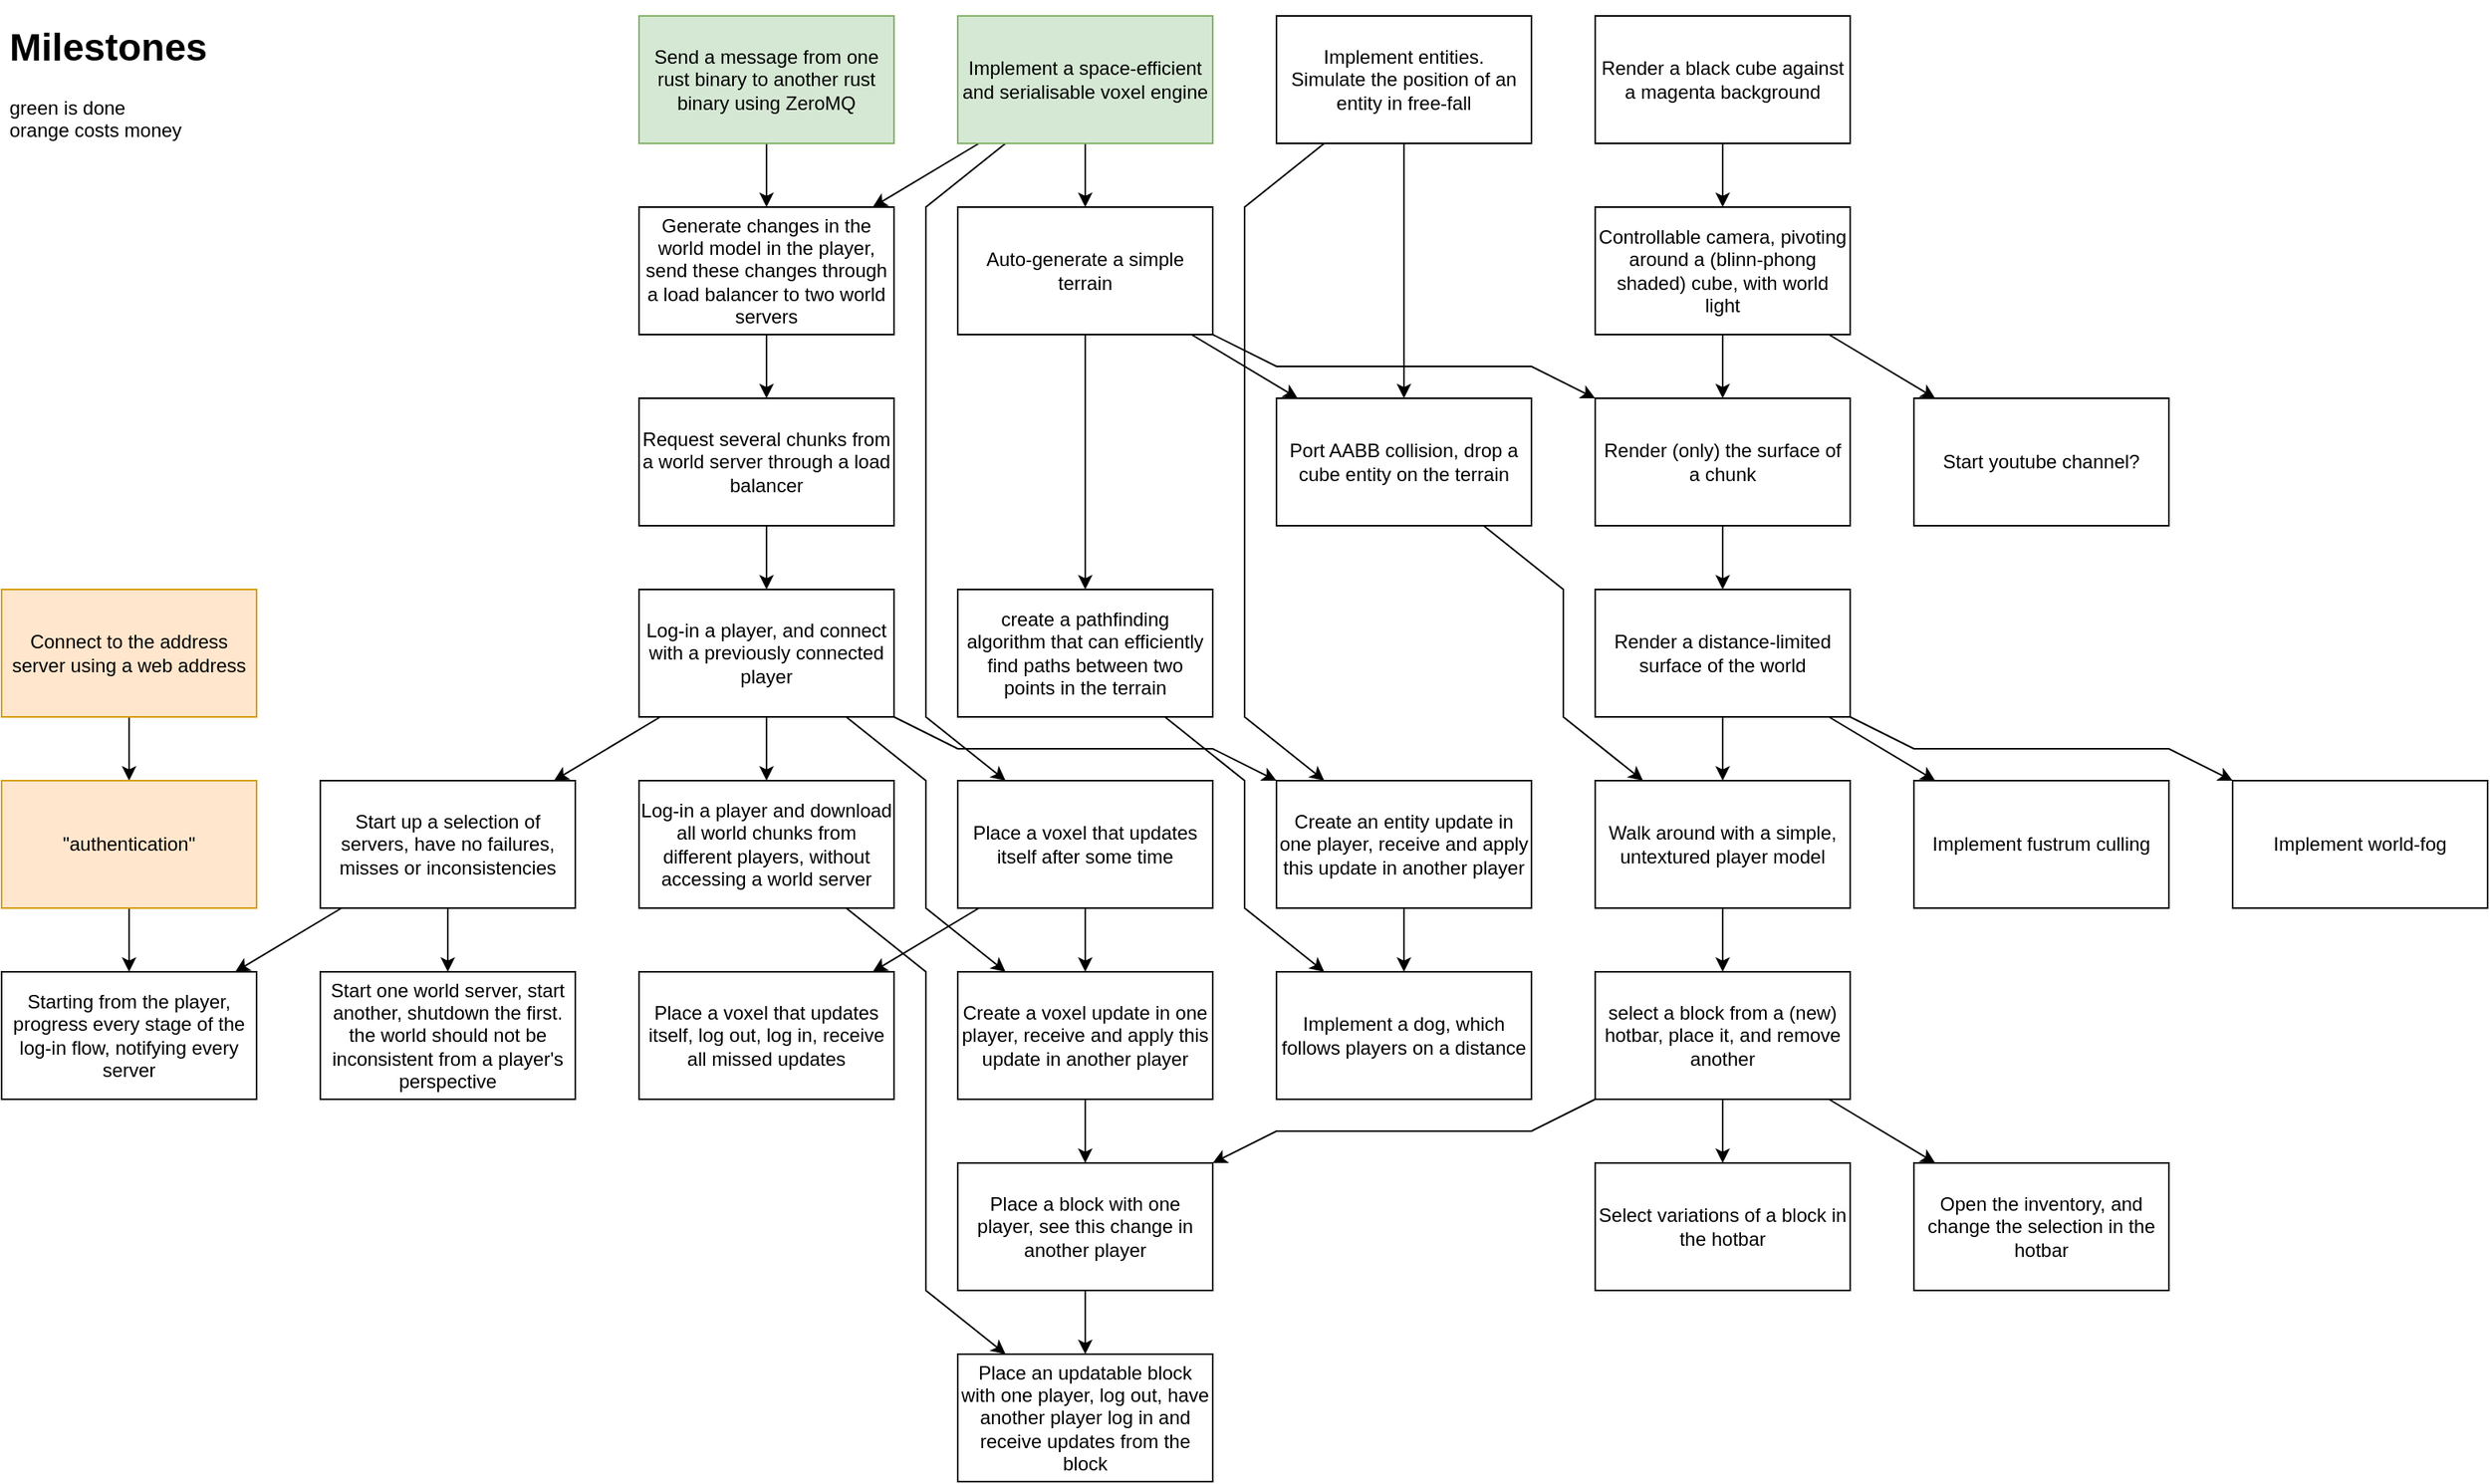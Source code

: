 <mxfile version="20.8.10" type="device"><diagram name="Page-1" id="SjT1U9J1PQw6P1Kr80av"><mxGraphModel dx="2261" dy="844" grid="1" gridSize="10" guides="1" tooltips="1" connect="1" arrows="1" fold="1" page="1" pageScale="1" pageWidth="827" pageHeight="1169" math="0" shadow="0"><root><mxCell id="0"/><mxCell id="1" parent="0"/><mxCell id="Afy7KDOPr_7XvBL8b5q0-44" style="edgeStyle=none;rounded=0;orthogonalLoop=1;jettySize=auto;html=1;" edge="1" parent="1" source="Afy7KDOPr_7XvBL8b5q0-34" target="Afy7KDOPr_7XvBL8b5q0-41"><mxGeometry relative="1" as="geometry"><Array as="points"><mxPoint x="460" y="280"/><mxPoint x="460" y="600"/></Array></mxGeometry></mxCell><mxCell id="Afy7KDOPr_7XvBL8b5q0-9" style="edgeStyle=none;rounded=0;orthogonalLoop=1;jettySize=auto;html=1;" edge="1" parent="1" source="Afy7KDOPr_7XvBL8b5q0-2" target="Afy7KDOPr_7XvBL8b5q0-8"><mxGeometry relative="1" as="geometry"/></mxCell><mxCell id="Afy7KDOPr_7XvBL8b5q0-2" value="Send a message from one rust binary to another rust binary using ZeroMQ" style="rounded=0;whiteSpace=wrap;html=1;fillColor=#d5e8d4;strokeColor=#82b366;" vertex="1" parent="1"><mxGeometry x="80" y="160" width="160" height="80" as="geometry"/></mxCell><mxCell id="Afy7KDOPr_7XvBL8b5q0-6" style="rounded=0;orthogonalLoop=1;jettySize=auto;html=1;" edge="1" parent="1" source="Afy7KDOPr_7XvBL8b5q0-3" target="Afy7KDOPr_7XvBL8b5q0-4"><mxGeometry relative="1" as="geometry"/></mxCell><mxCell id="Afy7KDOPr_7XvBL8b5q0-3" value="Render a black cube against a magenta background" style="rounded=0;whiteSpace=wrap;html=1;" vertex="1" parent="1"><mxGeometry x="680" y="160" width="160" height="80" as="geometry"/></mxCell><mxCell id="Afy7KDOPr_7XvBL8b5q0-7" style="rounded=0;orthogonalLoop=1;jettySize=auto;html=1;" edge="1" parent="1" source="Afy7KDOPr_7XvBL8b5q0-4" target="Afy7KDOPr_7XvBL8b5q0-5"><mxGeometry relative="1" as="geometry"/></mxCell><mxCell id="Afy7KDOPr_7XvBL8b5q0-87" style="edgeStyle=none;rounded=0;orthogonalLoop=1;jettySize=auto;html=1;" edge="1" parent="1" source="Afy7KDOPr_7XvBL8b5q0-4" target="Afy7KDOPr_7XvBL8b5q0-86"><mxGeometry relative="1" as="geometry"/></mxCell><mxCell id="Afy7KDOPr_7XvBL8b5q0-4" value="Controllable camera, pivoting around a (blinn-phong shaded) cube, with world light" style="rounded=0;whiteSpace=wrap;html=1;" vertex="1" parent="1"><mxGeometry x="680" y="280" width="160" height="80" as="geometry"/></mxCell><mxCell id="Afy7KDOPr_7XvBL8b5q0-39" style="edgeStyle=none;rounded=0;orthogonalLoop=1;jettySize=auto;html=1;" edge="1" parent="1" source="Afy7KDOPr_7XvBL8b5q0-5" target="Afy7KDOPr_7XvBL8b5q0-38"><mxGeometry relative="1" as="geometry"/></mxCell><mxCell id="Afy7KDOPr_7XvBL8b5q0-5" value="Render (only) the surface of a chunk" style="rounded=0;whiteSpace=wrap;html=1;" vertex="1" parent="1"><mxGeometry x="680" y="400" width="160" height="80" as="geometry"/></mxCell><mxCell id="Afy7KDOPr_7XvBL8b5q0-12" style="edgeStyle=none;rounded=0;orthogonalLoop=1;jettySize=auto;html=1;" edge="1" parent="1" source="Afy7KDOPr_7XvBL8b5q0-8" target="Afy7KDOPr_7XvBL8b5q0-11"><mxGeometry relative="1" as="geometry"/></mxCell><mxCell id="Afy7KDOPr_7XvBL8b5q0-8" value="Generate changes in the world model in the player, send these changes through a load balancer to two world servers" style="rounded=0;whiteSpace=wrap;html=1;" vertex="1" parent="1"><mxGeometry x="80" y="280" width="160" height="80" as="geometry"/></mxCell><mxCell id="Afy7KDOPr_7XvBL8b5q0-10" value="Starting from the player, progress every stage of the log-in flow, notifying every server" style="rounded=0;whiteSpace=wrap;html=1;" vertex="1" parent="1"><mxGeometry x="-320" y="760" width="160" height="80" as="geometry"/></mxCell><mxCell id="Afy7KDOPr_7XvBL8b5q0-19" style="edgeStyle=none;rounded=0;orthogonalLoop=1;jettySize=auto;html=1;" edge="1" parent="1" source="Afy7KDOPr_7XvBL8b5q0-11" target="Afy7KDOPr_7XvBL8b5q0-17"><mxGeometry relative="1" as="geometry"/></mxCell><mxCell id="Afy7KDOPr_7XvBL8b5q0-24" style="edgeStyle=none;rounded=0;orthogonalLoop=1;jettySize=auto;html=1;" edge="1" parent="1" source="Afy7KDOPr_7XvBL8b5q0-69" target="Afy7KDOPr_7XvBL8b5q0-10"><mxGeometry relative="1" as="geometry"/></mxCell><mxCell id="Afy7KDOPr_7XvBL8b5q0-11" value="Request several chunks from a world server through a load balancer" style="rounded=0;whiteSpace=wrap;html=1;" vertex="1" parent="1"><mxGeometry x="80" y="400" width="160" height="80" as="geometry"/></mxCell><mxCell id="Afy7KDOPr_7XvBL8b5q0-14" style="edgeStyle=none;rounded=0;orthogonalLoop=1;jettySize=auto;html=1;" edge="1" parent="1" source="Afy7KDOPr_7XvBL8b5q0-13" target="Afy7KDOPr_7XvBL8b5q0-8"><mxGeometry relative="1" as="geometry"/></mxCell><mxCell id="Afy7KDOPr_7XvBL8b5q0-28" style="edgeStyle=none;rounded=0;orthogonalLoop=1;jettySize=auto;html=1;" edge="1" parent="1" source="Afy7KDOPr_7XvBL8b5q0-13" target="Afy7KDOPr_7XvBL8b5q0-27"><mxGeometry relative="1" as="geometry"/></mxCell><mxCell id="Afy7KDOPr_7XvBL8b5q0-75" style="edgeStyle=none;rounded=0;orthogonalLoop=1;jettySize=auto;html=1;" edge="1" parent="1" source="Afy7KDOPr_7XvBL8b5q0-13" target="Afy7KDOPr_7XvBL8b5q0-48"><mxGeometry relative="1" as="geometry"><Array as="points"><mxPoint x="260" y="280"/><mxPoint x="260" y="600"/></Array></mxGeometry></mxCell><mxCell id="Afy7KDOPr_7XvBL8b5q0-13" value="Implement a space-efficient and serialisable voxel engine" style="rounded=0;whiteSpace=wrap;html=1;fillColor=#d5e8d4;strokeColor=#82b366;" vertex="1" parent="1"><mxGeometry x="280" y="160" width="160" height="80" as="geometry"/></mxCell><mxCell id="Afy7KDOPr_7XvBL8b5q0-21" style="edgeStyle=none;rounded=0;orthogonalLoop=1;jettySize=auto;html=1;" edge="1" parent="1" source="Afy7KDOPr_7XvBL8b5q0-17" target="Afy7KDOPr_7XvBL8b5q0-20"><mxGeometry relative="1" as="geometry"/></mxCell><mxCell id="Afy7KDOPr_7XvBL8b5q0-42" style="edgeStyle=none;rounded=0;orthogonalLoop=1;jettySize=auto;html=1;" edge="1" parent="1" source="Afy7KDOPr_7XvBL8b5q0-17" target="Afy7KDOPr_7XvBL8b5q0-41"><mxGeometry relative="1" as="geometry"><Array as="points"><mxPoint x="280" y="620"/><mxPoint x="440" y="620"/></Array></mxGeometry></mxCell><mxCell id="Afy7KDOPr_7XvBL8b5q0-47" style="edgeStyle=none;rounded=0;orthogonalLoop=1;jettySize=auto;html=1;" edge="1" parent="1" source="Afy7KDOPr_7XvBL8b5q0-17" target="Afy7KDOPr_7XvBL8b5q0-45"><mxGeometry relative="1" as="geometry"><mxPoint x="350" y="540" as="targetPoint"/><Array as="points"><mxPoint x="260" y="640"/><mxPoint x="260" y="720"/></Array></mxGeometry></mxCell><mxCell id="Afy7KDOPr_7XvBL8b5q0-70" style="edgeStyle=none;rounded=0;orthogonalLoop=1;jettySize=auto;html=1;" edge="1" parent="1" source="Afy7KDOPr_7XvBL8b5q0-17" target="Afy7KDOPr_7XvBL8b5q0-69"><mxGeometry relative="1" as="geometry"><mxPoint x="-80" y="730" as="targetPoint"/></mxGeometry></mxCell><mxCell id="Afy7KDOPr_7XvBL8b5q0-17" value="Log-in a player, and connect with a previously connected player" style="rounded=0;whiteSpace=wrap;html=1;" vertex="1" parent="1"><mxGeometry x="80" y="520" width="160" height="80" as="geometry"/></mxCell><mxCell id="Afy7KDOPr_7XvBL8b5q0-64" style="edgeStyle=none;rounded=0;orthogonalLoop=1;jettySize=auto;html=1;" edge="1" parent="1" source="Afy7KDOPr_7XvBL8b5q0-20" target="Afy7KDOPr_7XvBL8b5q0-63"><mxGeometry relative="1" as="geometry"><Array as="points"><mxPoint x="260" y="760"/><mxPoint x="260" y="960"/></Array></mxGeometry></mxCell><mxCell id="Afy7KDOPr_7XvBL8b5q0-20" value="Log-in a player and download all world chunks from different players, without accessing a world server" style="rounded=0;whiteSpace=wrap;html=1;" vertex="1" parent="1"><mxGeometry x="80" y="640" width="160" height="80" as="geometry"/></mxCell><mxCell id="Afy7KDOPr_7XvBL8b5q0-23" style="edgeStyle=none;rounded=0;orthogonalLoop=1;jettySize=auto;html=1;" edge="1" parent="1" source="Afy7KDOPr_7XvBL8b5q0-22" target="Afy7KDOPr_7XvBL8b5q0-25"><mxGeometry relative="1" as="geometry"/></mxCell><mxCell id="Afy7KDOPr_7XvBL8b5q0-22" value="Connect to the address server using a web address" style="rounded=0;whiteSpace=wrap;html=1;fillColor=#ffe6cc;strokeColor=#d79b00;" vertex="1" parent="1"><mxGeometry x="-320" y="520" width="160" height="80" as="geometry"/></mxCell><mxCell id="Afy7KDOPr_7XvBL8b5q0-26" style="edgeStyle=none;rounded=0;orthogonalLoop=1;jettySize=auto;html=1;" edge="1" parent="1" source="Afy7KDOPr_7XvBL8b5q0-25" target="Afy7KDOPr_7XvBL8b5q0-10"><mxGeometry relative="1" as="geometry"/></mxCell><mxCell id="Afy7KDOPr_7XvBL8b5q0-25" value="&quot;authentication&quot;" style="rounded=0;whiteSpace=wrap;html=1;fillColor=#ffe6cc;strokeColor=#d79b00;" vertex="1" parent="1"><mxGeometry x="-320" y="640" width="160" height="80" as="geometry"/></mxCell><mxCell id="Afy7KDOPr_7XvBL8b5q0-30" style="edgeStyle=none;rounded=0;orthogonalLoop=1;jettySize=auto;html=1;" edge="1" parent="1" source="Afy7KDOPr_7XvBL8b5q0-27" target="Afy7KDOPr_7XvBL8b5q0-5"><mxGeometry relative="1" as="geometry"><Array as="points"><mxPoint x="480" y="380"/><mxPoint x="640" y="380"/></Array></mxGeometry></mxCell><mxCell id="Afy7KDOPr_7XvBL8b5q0-37" style="edgeStyle=none;rounded=0;orthogonalLoop=1;jettySize=auto;html=1;" edge="1" parent="1" source="Afy7KDOPr_7XvBL8b5q0-27" target="Afy7KDOPr_7XvBL8b5q0-33"><mxGeometry relative="1" as="geometry"/></mxCell><mxCell id="Afy7KDOPr_7XvBL8b5q0-62" style="edgeStyle=none;rounded=0;orthogonalLoop=1;jettySize=auto;html=1;" edge="1" parent="1" source="Afy7KDOPr_7XvBL8b5q0-27" target="Afy7KDOPr_7XvBL8b5q0-57"><mxGeometry relative="1" as="geometry"/></mxCell><mxCell id="Afy7KDOPr_7XvBL8b5q0-27" value="Auto-generate a simple terrain" style="rounded=0;whiteSpace=wrap;html=1;" vertex="1" parent="1"><mxGeometry x="280" y="280" width="160" height="80" as="geometry"/></mxCell><mxCell id="Afy7KDOPr_7XvBL8b5q0-53" style="edgeStyle=none;rounded=0;orthogonalLoop=1;jettySize=auto;html=1;" edge="1" parent="1" source="Afy7KDOPr_7XvBL8b5q0-29" target="Afy7KDOPr_7XvBL8b5q0-52"><mxGeometry relative="1" as="geometry"/></mxCell><mxCell id="Afy7KDOPr_7XvBL8b5q0-79" style="edgeStyle=none;rounded=0;orthogonalLoop=1;jettySize=auto;html=1;" edge="1" parent="1" source="Afy7KDOPr_7XvBL8b5q0-52" target="Afy7KDOPr_7XvBL8b5q0-77"><mxGeometry relative="1" as="geometry"/></mxCell><mxCell id="Afy7KDOPr_7XvBL8b5q0-29" value="Walk around with a simple, untextured player model" style="rounded=0;whiteSpace=wrap;html=1;" vertex="1" parent="1"><mxGeometry x="680" y="640" width="160" height="80" as="geometry"/></mxCell><mxCell id="Afy7KDOPr_7XvBL8b5q0-36" style="edgeStyle=none;rounded=0;orthogonalLoop=1;jettySize=auto;html=1;" edge="1" parent="1" source="Afy7KDOPr_7XvBL8b5q0-33" target="Afy7KDOPr_7XvBL8b5q0-29"><mxGeometry relative="1" as="geometry"><Array as="points"><mxPoint x="660" y="520"/><mxPoint x="660" y="600"/></Array></mxGeometry></mxCell><mxCell id="Afy7KDOPr_7XvBL8b5q0-33" value="Port AABB collision, drop a cube entity on the terrain" style="rounded=0;whiteSpace=wrap;html=1;" vertex="1" parent="1"><mxGeometry x="480" y="400" width="160" height="80" as="geometry"/></mxCell><mxCell id="Afy7KDOPr_7XvBL8b5q0-35" style="edgeStyle=none;rounded=0;orthogonalLoop=1;jettySize=auto;html=1;" edge="1" parent="1" source="Afy7KDOPr_7XvBL8b5q0-34" target="Afy7KDOPr_7XvBL8b5q0-33"><mxGeometry relative="1" as="geometry"/></mxCell><mxCell id="Afy7KDOPr_7XvBL8b5q0-34" value="Implement entities.&lt;br&gt;Simulate the position of an entity in free-fall" style="rounded=0;whiteSpace=wrap;html=1;" vertex="1" parent="1"><mxGeometry x="480" y="160" width="160" height="80" as="geometry"/></mxCell><mxCell id="Afy7KDOPr_7XvBL8b5q0-40" style="edgeStyle=none;rounded=0;orthogonalLoop=1;jettySize=auto;html=1;" edge="1" parent="1" source="Afy7KDOPr_7XvBL8b5q0-38" target="Afy7KDOPr_7XvBL8b5q0-29"><mxGeometry relative="1" as="geometry"/></mxCell><mxCell id="Afy7KDOPr_7XvBL8b5q0-84" style="edgeStyle=none;rounded=0;orthogonalLoop=1;jettySize=auto;html=1;" edge="1" parent="1" source="Afy7KDOPr_7XvBL8b5q0-38" target="Afy7KDOPr_7XvBL8b5q0-82"><mxGeometry relative="1" as="geometry"/></mxCell><mxCell id="Afy7KDOPr_7XvBL8b5q0-85" style="edgeStyle=none;rounded=0;orthogonalLoop=1;jettySize=auto;html=1;" edge="1" parent="1" source="Afy7KDOPr_7XvBL8b5q0-38" target="Afy7KDOPr_7XvBL8b5q0-83"><mxGeometry relative="1" as="geometry"><Array as="points"><mxPoint x="880" y="620"/><mxPoint x="1040" y="620"/></Array></mxGeometry></mxCell><mxCell id="Afy7KDOPr_7XvBL8b5q0-38" value="Render a distance-limited surface of the world" style="rounded=0;whiteSpace=wrap;html=1;" vertex="1" parent="1"><mxGeometry x="680" y="520" width="160" height="80" as="geometry"/></mxCell><mxCell id="Afy7KDOPr_7XvBL8b5q0-60" style="edgeStyle=none;rounded=0;orthogonalLoop=1;jettySize=auto;html=1;" edge="1" parent="1" source="Afy7KDOPr_7XvBL8b5q0-41" target="Afy7KDOPr_7XvBL8b5q0-59"><mxGeometry relative="1" as="geometry"/></mxCell><mxCell id="Afy7KDOPr_7XvBL8b5q0-41" value="Create an entity update in one player, receive and apply this update in another player" style="rounded=0;whiteSpace=wrap;html=1;" vertex="1" parent="1"><mxGeometry x="480" y="640" width="160" height="80" as="geometry"/></mxCell><mxCell id="Afy7KDOPr_7XvBL8b5q0-56" style="edgeStyle=none;rounded=0;orthogonalLoop=1;jettySize=auto;html=1;" edge="1" parent="1" source="Afy7KDOPr_7XvBL8b5q0-45" target="Afy7KDOPr_7XvBL8b5q0-54"><mxGeometry relative="1" as="geometry"/></mxCell><mxCell id="Afy7KDOPr_7XvBL8b5q0-45" value="Create a voxel update in one player, receive and apply this update in another player" style="rounded=0;whiteSpace=wrap;html=1;" vertex="1" parent="1"><mxGeometry x="280" y="760" width="160" height="80" as="geometry"/></mxCell><mxCell id="Afy7KDOPr_7XvBL8b5q0-49" style="edgeStyle=none;rounded=0;orthogonalLoop=1;jettySize=auto;html=1;" edge="1" parent="1" source="Afy7KDOPr_7XvBL8b5q0-48" target="Afy7KDOPr_7XvBL8b5q0-45"><mxGeometry relative="1" as="geometry"/></mxCell><mxCell id="Afy7KDOPr_7XvBL8b5q0-73" style="edgeStyle=none;rounded=0;orthogonalLoop=1;jettySize=auto;html=1;" edge="1" parent="1" source="Afy7KDOPr_7XvBL8b5q0-48" target="Afy7KDOPr_7XvBL8b5q0-72"><mxGeometry relative="1" as="geometry"/></mxCell><mxCell id="Afy7KDOPr_7XvBL8b5q0-48" value="Place a voxel that updates itself after some time" style="rounded=0;whiteSpace=wrap;html=1;" vertex="1" parent="1"><mxGeometry x="280" y="640" width="160" height="80" as="geometry"/></mxCell><mxCell id="Afy7KDOPr_7XvBL8b5q0-55" style="edgeStyle=none;rounded=0;orthogonalLoop=1;jettySize=auto;html=1;" edge="1" parent="1" source="Afy7KDOPr_7XvBL8b5q0-52" target="Afy7KDOPr_7XvBL8b5q0-54"><mxGeometry relative="1" as="geometry"><Array as="points"><mxPoint x="640" y="860"/><mxPoint x="480" y="860"/></Array></mxGeometry></mxCell><mxCell id="Afy7KDOPr_7XvBL8b5q0-78" style="edgeStyle=none;rounded=0;orthogonalLoop=1;jettySize=auto;html=1;" edge="1" parent="1" source="Afy7KDOPr_7XvBL8b5q0-52" target="Afy7KDOPr_7XvBL8b5q0-76"><mxGeometry relative="1" as="geometry"/></mxCell><mxCell id="Afy7KDOPr_7XvBL8b5q0-52" value="select a block from a (new) hotbar, place it, and remove another" style="rounded=0;whiteSpace=wrap;html=1;" vertex="1" parent="1"><mxGeometry x="680" y="760" width="160" height="80" as="geometry"/></mxCell><mxCell id="Afy7KDOPr_7XvBL8b5q0-65" style="edgeStyle=none;rounded=0;orthogonalLoop=1;jettySize=auto;html=1;" edge="1" parent="1" source="Afy7KDOPr_7XvBL8b5q0-54" target="Afy7KDOPr_7XvBL8b5q0-63"><mxGeometry relative="1" as="geometry"/></mxCell><mxCell id="Afy7KDOPr_7XvBL8b5q0-54" value="Place a block with one player, see this change in another player" style="rounded=0;whiteSpace=wrap;html=1;" vertex="1" parent="1"><mxGeometry x="280" y="880" width="160" height="80" as="geometry"/></mxCell><mxCell id="Afy7KDOPr_7XvBL8b5q0-61" style="edgeStyle=none;rounded=0;orthogonalLoop=1;jettySize=auto;html=1;" edge="1" parent="1" source="Afy7KDOPr_7XvBL8b5q0-57" target="Afy7KDOPr_7XvBL8b5q0-59"><mxGeometry relative="1" as="geometry"><Array as="points"><mxPoint x="460" y="640"/><mxPoint x="460" y="720"/></Array></mxGeometry></mxCell><mxCell id="Afy7KDOPr_7XvBL8b5q0-57" value="create a pathfinding algorithm that can efficiently find paths between two points in the terrain" style="rounded=0;whiteSpace=wrap;html=1;" vertex="1" parent="1"><mxGeometry x="280" y="520" width="160" height="80" as="geometry"/></mxCell><mxCell id="Afy7KDOPr_7XvBL8b5q0-59" value="Implement a dog, which follows players on a distance" style="rounded=0;whiteSpace=wrap;html=1;" vertex="1" parent="1"><mxGeometry x="480" y="760" width="160" height="80" as="geometry"/></mxCell><mxCell id="Afy7KDOPr_7XvBL8b5q0-63" value="Place an updatable block with one player, log out, have another player log in and receive updates from the block" style="rounded=0;whiteSpace=wrap;html=1;" vertex="1" parent="1"><mxGeometry x="280" y="1000" width="160" height="80" as="geometry"/></mxCell><mxCell id="Afy7KDOPr_7XvBL8b5q0-66" value="Start one world server, start another, shutdown the first.&lt;br&gt;the world should not be inconsistent from a player's perspective" style="rounded=0;whiteSpace=wrap;html=1;" vertex="1" parent="1"><mxGeometry x="-120" y="760" width="160" height="80" as="geometry"/></mxCell><mxCell id="Afy7KDOPr_7XvBL8b5q0-68" value="&lt;h1&gt;Milestones&lt;/h1&gt;&lt;div&gt;green is done&lt;/div&gt;&lt;div&gt;orange costs money&lt;/div&gt;" style="text;html=1;strokeColor=none;fillColor=none;spacing=5;spacingTop=-20;whiteSpace=wrap;overflow=hidden;rounded=0;" vertex="1" parent="1"><mxGeometry x="-320" y="160" width="190" height="120" as="geometry"/></mxCell><mxCell id="Afy7KDOPr_7XvBL8b5q0-71" style="edgeStyle=none;rounded=0;orthogonalLoop=1;jettySize=auto;html=1;" edge="1" parent="1" source="Afy7KDOPr_7XvBL8b5q0-69" target="Afy7KDOPr_7XvBL8b5q0-66"><mxGeometry relative="1" as="geometry"/></mxCell><mxCell id="Afy7KDOPr_7XvBL8b5q0-69" value="Start up a selection of servers, have no failures, misses or inconsistencies" style="rounded=0;whiteSpace=wrap;html=1;" vertex="1" parent="1"><mxGeometry x="-120" y="640" width="160" height="80" as="geometry"/></mxCell><mxCell id="Afy7KDOPr_7XvBL8b5q0-72" value="Place a voxel that updates itself, log out, log in, receive all missed updates" style="rounded=0;whiteSpace=wrap;html=1;" vertex="1" parent="1"><mxGeometry x="80" y="760" width="160" height="80" as="geometry"/></mxCell><mxCell id="Afy7KDOPr_7XvBL8b5q0-76" value="Select variations of a block in the hotbar" style="rounded=0;whiteSpace=wrap;html=1;" vertex="1" parent="1"><mxGeometry x="680" y="880" width="160" height="80" as="geometry"/></mxCell><mxCell id="Afy7KDOPr_7XvBL8b5q0-77" value="Open the inventory, and change the selection in the hotbar" style="rounded=0;whiteSpace=wrap;html=1;" vertex="1" parent="1"><mxGeometry x="880" y="880" width="160" height="80" as="geometry"/></mxCell><mxCell id="Afy7KDOPr_7XvBL8b5q0-82" value="Implement fustrum culling" style="rounded=0;whiteSpace=wrap;html=1;" vertex="1" parent="1"><mxGeometry x="880" y="640" width="160" height="80" as="geometry"/></mxCell><mxCell id="Afy7KDOPr_7XvBL8b5q0-83" value="Implement world-fog" style="rounded=0;whiteSpace=wrap;html=1;" vertex="1" parent="1"><mxGeometry x="1080" y="640" width="160" height="80" as="geometry"/></mxCell><mxCell id="Afy7KDOPr_7XvBL8b5q0-86" value="Start youtube channel?" style="rounded=0;whiteSpace=wrap;html=1;" vertex="1" parent="1"><mxGeometry x="880" y="400" width="160" height="80" as="geometry"/></mxCell></root></mxGraphModel></diagram></mxfile>